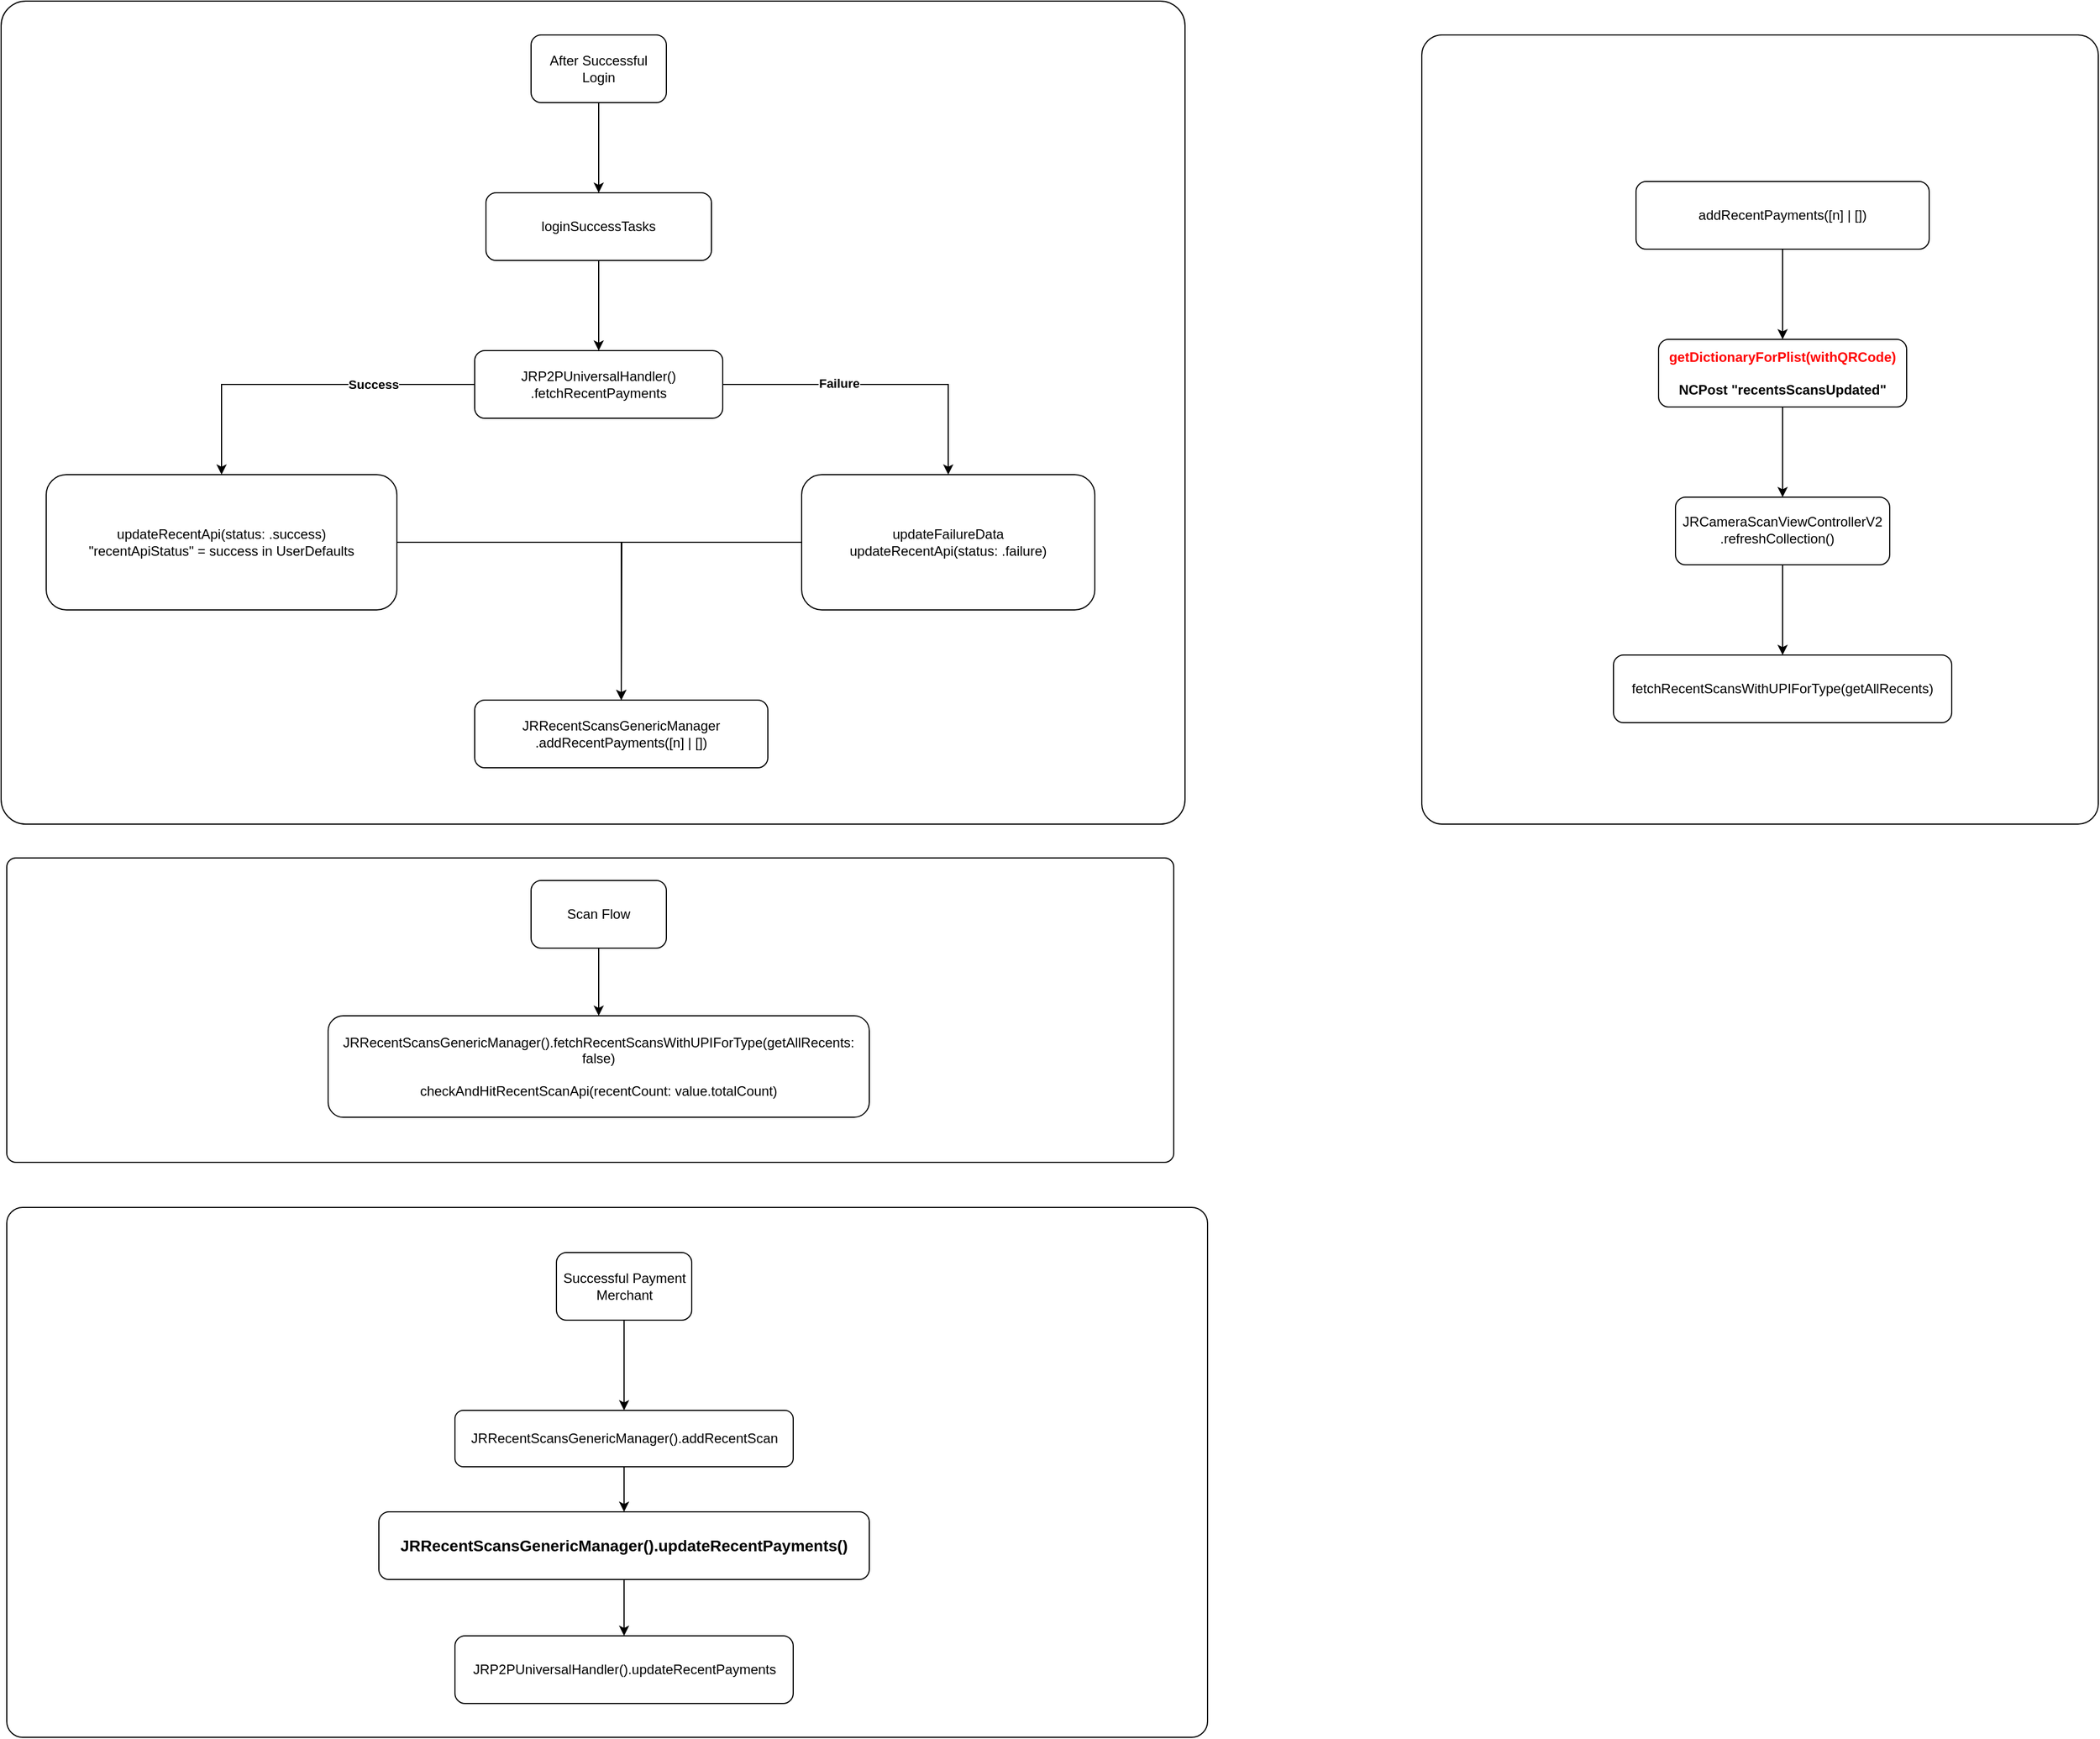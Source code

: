 <mxfile version="21.1.8" type="github">
  <diagram name="Page-1" id="E_-CVDY9uOQFF0Avo7pD">
    <mxGraphModel dx="1780" dy="877" grid="1" gridSize="10" guides="1" tooltips="1" connect="1" arrows="1" fold="1" page="0" pageScale="1" pageWidth="850" pageHeight="1100" math="0" shadow="0">
      <root>
        <mxCell id="0" />
        <mxCell id="1" parent="0" />
        <mxCell id="MHudHR0-8P4LntQO_7Hx-44" value="" style="rounded=1;whiteSpace=wrap;html=1;arcSize=3;" vertex="1" parent="1">
          <mxGeometry x="1190" y="210" width="600" height="700" as="geometry" />
        </mxCell>
        <mxCell id="MHudHR0-8P4LntQO_7Hx-43" value="" style="rounded=1;whiteSpace=wrap;html=1;arcSize=3;" vertex="1" parent="1">
          <mxGeometry x="-65" y="1250" width="1065" height="470" as="geometry" />
        </mxCell>
        <mxCell id="MHudHR0-8P4LntQO_7Hx-42" value="" style="rounded=1;whiteSpace=wrap;html=1;arcSize=3;" vertex="1" parent="1">
          <mxGeometry x="-65" y="940" width="1035" height="270" as="geometry" />
        </mxCell>
        <mxCell id="MHudHR0-8P4LntQO_7Hx-41" value="" style="rounded=1;whiteSpace=wrap;html=1;arcSize=3;" vertex="1" parent="1">
          <mxGeometry x="-70" y="180" width="1050" height="730" as="geometry" />
        </mxCell>
        <mxCell id="MHudHR0-8P4LntQO_7Hx-3" value="" style="edgeStyle=orthogonalEdgeStyle;rounded=0;orthogonalLoop=1;jettySize=auto;html=1;" edge="1" parent="1" source="MHudHR0-8P4LntQO_7Hx-1" target="MHudHR0-8P4LntQO_7Hx-2">
          <mxGeometry relative="1" as="geometry" />
        </mxCell>
        <mxCell id="MHudHR0-8P4LntQO_7Hx-1" value="loginSuccessTasks" style="rounded=1;whiteSpace=wrap;html=1;" vertex="1" parent="1">
          <mxGeometry x="360" y="350" width="200" height="60" as="geometry" />
        </mxCell>
        <mxCell id="MHudHR0-8P4LntQO_7Hx-5" value="" style="edgeStyle=orthogonalEdgeStyle;rounded=0;orthogonalLoop=1;jettySize=auto;html=1;" edge="1" parent="1" source="MHudHR0-8P4LntQO_7Hx-2" target="MHudHR0-8P4LntQO_7Hx-4">
          <mxGeometry relative="1" as="geometry" />
        </mxCell>
        <mxCell id="MHudHR0-8P4LntQO_7Hx-7" value="&lt;b&gt;Success&lt;/b&gt;" style="edgeLabel;html=1;align=center;verticalAlign=middle;resizable=0;points=[];" vertex="1" connectable="0" parent="MHudHR0-8P4LntQO_7Hx-5">
          <mxGeometry x="0.096" y="3" relative="1" as="geometry">
            <mxPoint x="77" y="-3" as="offset" />
          </mxGeometry>
        </mxCell>
        <mxCell id="MHudHR0-8P4LntQO_7Hx-10" value="" style="edgeStyle=orthogonalEdgeStyle;rounded=0;orthogonalLoop=1;jettySize=auto;html=1;" edge="1" parent="1" source="MHudHR0-8P4LntQO_7Hx-2" target="MHudHR0-8P4LntQO_7Hx-9">
          <mxGeometry relative="1" as="geometry" />
        </mxCell>
        <mxCell id="MHudHR0-8P4LntQO_7Hx-11" value="&lt;b&gt;Failure&lt;/b&gt;" style="edgeLabel;html=1;align=center;verticalAlign=middle;resizable=0;points=[];" vertex="1" connectable="0" parent="MHudHR0-8P4LntQO_7Hx-10">
          <mxGeometry x="-0.268" y="1" relative="1" as="geometry">
            <mxPoint as="offset" />
          </mxGeometry>
        </mxCell>
        <mxCell id="MHudHR0-8P4LntQO_7Hx-2" value="JRP2PUniversalHandler()&lt;br&gt;.fetchRecentPayments" style="whiteSpace=wrap;html=1;rounded=1;" vertex="1" parent="1">
          <mxGeometry x="350" y="490" width="220" height="60" as="geometry" />
        </mxCell>
        <mxCell id="MHudHR0-8P4LntQO_7Hx-14" style="edgeStyle=orthogonalEdgeStyle;rounded=0;orthogonalLoop=1;jettySize=auto;html=1;" edge="1" parent="1" source="MHudHR0-8P4LntQO_7Hx-4">
          <mxGeometry relative="1" as="geometry">
            <mxPoint x="480" y="800" as="targetPoint" />
          </mxGeometry>
        </mxCell>
        <mxCell id="MHudHR0-8P4LntQO_7Hx-4" value="updateRecentApi(status: .success) &lt;br&gt;&quot;recentApiStatus&quot; = success in UserDefaults" style="whiteSpace=wrap;html=1;rounded=1;" vertex="1" parent="1">
          <mxGeometry x="-30" y="600" width="311" height="120" as="geometry" />
        </mxCell>
        <mxCell id="MHudHR0-8P4LntQO_7Hx-13" style="edgeStyle=orthogonalEdgeStyle;rounded=0;orthogonalLoop=1;jettySize=auto;html=1;" edge="1" parent="1" source="MHudHR0-8P4LntQO_7Hx-9" target="MHudHR0-8P4LntQO_7Hx-12">
          <mxGeometry relative="1" as="geometry" />
        </mxCell>
        <mxCell id="MHudHR0-8P4LntQO_7Hx-9" value="updateFailureData &lt;br&gt;updateRecentApi(status: .failure)" style="whiteSpace=wrap;html=1;rounded=1;" vertex="1" parent="1">
          <mxGeometry x="640" y="600" width="260" height="120" as="geometry" />
        </mxCell>
        <mxCell id="MHudHR0-8P4LntQO_7Hx-12" value="JRRecentScansGenericManager&lt;br&gt;.addRecentPayments([n] | [])" style="rounded=1;whiteSpace=wrap;html=1;" vertex="1" parent="1">
          <mxGeometry x="350" y="800" width="260" height="60" as="geometry" />
        </mxCell>
        <mxCell id="MHudHR0-8P4LntQO_7Hx-17" value="" style="edgeStyle=orthogonalEdgeStyle;rounded=0;orthogonalLoop=1;jettySize=auto;html=1;" edge="1" parent="1" source="MHudHR0-8P4LntQO_7Hx-15" target="MHudHR0-8P4LntQO_7Hx-16">
          <mxGeometry relative="1" as="geometry" />
        </mxCell>
        <mxCell id="MHudHR0-8P4LntQO_7Hx-15" value="addRecentPayments([n] | [])" style="rounded=1;whiteSpace=wrap;html=1;" vertex="1" parent="1">
          <mxGeometry x="1380" y="340" width="260" height="60" as="geometry" />
        </mxCell>
        <mxCell id="MHudHR0-8P4LntQO_7Hx-20" value="" style="edgeStyle=orthogonalEdgeStyle;rounded=0;orthogonalLoop=1;jettySize=auto;html=1;" edge="1" parent="1" source="MHudHR0-8P4LntQO_7Hx-16" target="MHudHR0-8P4LntQO_7Hx-19">
          <mxGeometry relative="1" as="geometry" />
        </mxCell>
        <mxCell id="MHudHR0-8P4LntQO_7Hx-16" value="&lt;b style=&quot;color: rgb(255, 0, 0);&quot;&gt;getDictionaryForPlist(withQRCode)&lt;/b&gt;&lt;br&gt;&lt;br&gt;&lt;b style=&quot;&quot;&gt;NCPost &quot;recentsScansUpdated&quot;&lt;/b&gt;" style="whiteSpace=wrap;html=1;rounded=1;" vertex="1" parent="1">
          <mxGeometry x="1400" y="480" width="220" height="60" as="geometry" />
        </mxCell>
        <mxCell id="MHudHR0-8P4LntQO_7Hx-22" value="" style="edgeStyle=orthogonalEdgeStyle;rounded=0;orthogonalLoop=1;jettySize=auto;html=1;" edge="1" parent="1" source="MHudHR0-8P4LntQO_7Hx-19" target="MHudHR0-8P4LntQO_7Hx-21">
          <mxGeometry relative="1" as="geometry" />
        </mxCell>
        <mxCell id="MHudHR0-8P4LntQO_7Hx-19" value="JRCameraScanViewControllerV2&lt;br&gt;.refreshCollection()&lt;span style=&quot;font-family: Menlo; font-size: 14px; text-align: start; color: rgba(255, 255, 255, 0.85);&quot; class=&quot;s1&quot;&gt;()&lt;/span&gt;" style="whiteSpace=wrap;html=1;rounded=1;" vertex="1" parent="1">
          <mxGeometry x="1415" y="620" width="190" height="60" as="geometry" />
        </mxCell>
        <mxCell id="MHudHR0-8P4LntQO_7Hx-21" value="fetchRecentScansWithUPIForType(getAllRecents)" style="whiteSpace=wrap;html=1;rounded=1;" vertex="1" parent="1">
          <mxGeometry x="1360" y="760" width="300" height="60" as="geometry" />
        </mxCell>
        <mxCell id="MHudHR0-8P4LntQO_7Hx-25" style="edgeStyle=orthogonalEdgeStyle;rounded=0;orthogonalLoop=1;jettySize=auto;html=1;entryX=0.5;entryY=0;entryDx=0;entryDy=0;" edge="1" parent="1" source="MHudHR0-8P4LntQO_7Hx-23" target="MHudHR0-8P4LntQO_7Hx-1">
          <mxGeometry relative="1" as="geometry" />
        </mxCell>
        <mxCell id="MHudHR0-8P4LntQO_7Hx-23" value="After Successful Login" style="whiteSpace=wrap;html=1;rounded=1;" vertex="1" parent="1">
          <mxGeometry x="400" y="210" width="120" height="60" as="geometry" />
        </mxCell>
        <mxCell id="MHudHR0-8P4LntQO_7Hx-28" value="" style="edgeStyle=orthogonalEdgeStyle;rounded=0;orthogonalLoop=1;jettySize=auto;html=1;" edge="1" parent="1" source="MHudHR0-8P4LntQO_7Hx-26" target="MHudHR0-8P4LntQO_7Hx-27">
          <mxGeometry relative="1" as="geometry" />
        </mxCell>
        <mxCell id="MHudHR0-8P4LntQO_7Hx-26" value="Scan Flow" style="rounded=1;whiteSpace=wrap;html=1;" vertex="1" parent="1">
          <mxGeometry x="400" y="960" width="120" height="60" as="geometry" />
        </mxCell>
        <mxCell id="MHudHR0-8P4LntQO_7Hx-27" value="JRRecentScansGenericManager().fetchRecentScansWithUPIForType(getAllRecents: false)&lt;br&gt;&lt;br&gt;checkAndHitRecentScanApi(recentCount: value.totalCount)" style="whiteSpace=wrap;html=1;rounded=1;" vertex="1" parent="1">
          <mxGeometry x="220" y="1080" width="480" height="90" as="geometry" />
        </mxCell>
        <mxCell id="MHudHR0-8P4LntQO_7Hx-35" value="" style="edgeStyle=orthogonalEdgeStyle;rounded=0;orthogonalLoop=1;jettySize=auto;html=1;" edge="1" parent="1" source="MHudHR0-8P4LntQO_7Hx-33" target="MHudHR0-8P4LntQO_7Hx-34">
          <mxGeometry relative="1" as="geometry" />
        </mxCell>
        <mxCell id="MHudHR0-8P4LntQO_7Hx-33" value="Successful Payment Merchant" style="rounded=1;whiteSpace=wrap;html=1;" vertex="1" parent="1">
          <mxGeometry x="422.5" y="1290" width="120" height="60" as="geometry" />
        </mxCell>
        <mxCell id="MHudHR0-8P4LntQO_7Hx-39" value="" style="edgeStyle=orthogonalEdgeStyle;rounded=0;orthogonalLoop=1;jettySize=auto;html=1;" edge="1" parent="1" source="MHudHR0-8P4LntQO_7Hx-34" target="MHudHR0-8P4LntQO_7Hx-38">
          <mxGeometry relative="1" as="geometry" />
        </mxCell>
        <mxCell id="MHudHR0-8P4LntQO_7Hx-34" value="JRRecentScansGenericManager().addRecentScan" style="whiteSpace=wrap;html=1;rounded=1;" vertex="1" parent="1">
          <mxGeometry x="332.5" y="1430" width="300" height="50" as="geometry" />
        </mxCell>
        <mxCell id="MHudHR0-8P4LntQO_7Hx-36" value="JRP2PUniversalHandler().updateRecentPayments" style="whiteSpace=wrap;html=1;rounded=1;" vertex="1" parent="1">
          <mxGeometry x="332.5" y="1630" width="300" height="60" as="geometry" />
        </mxCell>
        <mxCell id="MHudHR0-8P4LntQO_7Hx-40" value="" style="edgeStyle=orthogonalEdgeStyle;rounded=0;orthogonalLoop=1;jettySize=auto;html=1;" edge="1" parent="1" source="MHudHR0-8P4LntQO_7Hx-38" target="MHudHR0-8P4LntQO_7Hx-36">
          <mxGeometry relative="1" as="geometry" />
        </mxCell>
        <mxCell id="MHudHR0-8P4LntQO_7Hx-38" value="&lt;font style=&quot;font-size: 14px;&quot;&gt;JRRecentScansGenericManager().updateRecentPayments()&lt;/font&gt;" style="whiteSpace=wrap;html=1;rounded=1;fontStyle=1" vertex="1" parent="1">
          <mxGeometry x="265" y="1520" width="435" height="60" as="geometry" />
        </mxCell>
      </root>
    </mxGraphModel>
  </diagram>
</mxfile>
